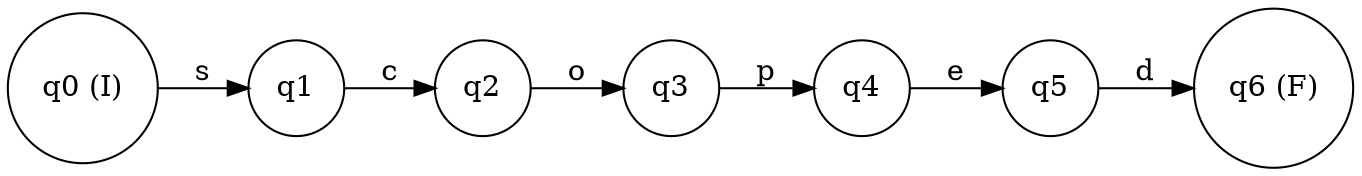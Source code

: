 digraph finite_state_machine {
rankdir=LR;
node [shape = circle];
q0 [label="q0 (I)"];
q1 [label="q1"];
q2 [label="q2"];
q3 [label="q3"];
q4 [label="q4"];
q5 [label="q5"];
q6 [label="q6 (F)"];
q0 -> q1 [label="s"];
q1 -> q2 [label="c"];
q2 -> q3 [label="o"];
q3 -> q4 [label="p"];
q4 -> q5 [label="e"];
q5 -> q6 [label="d"];
}
